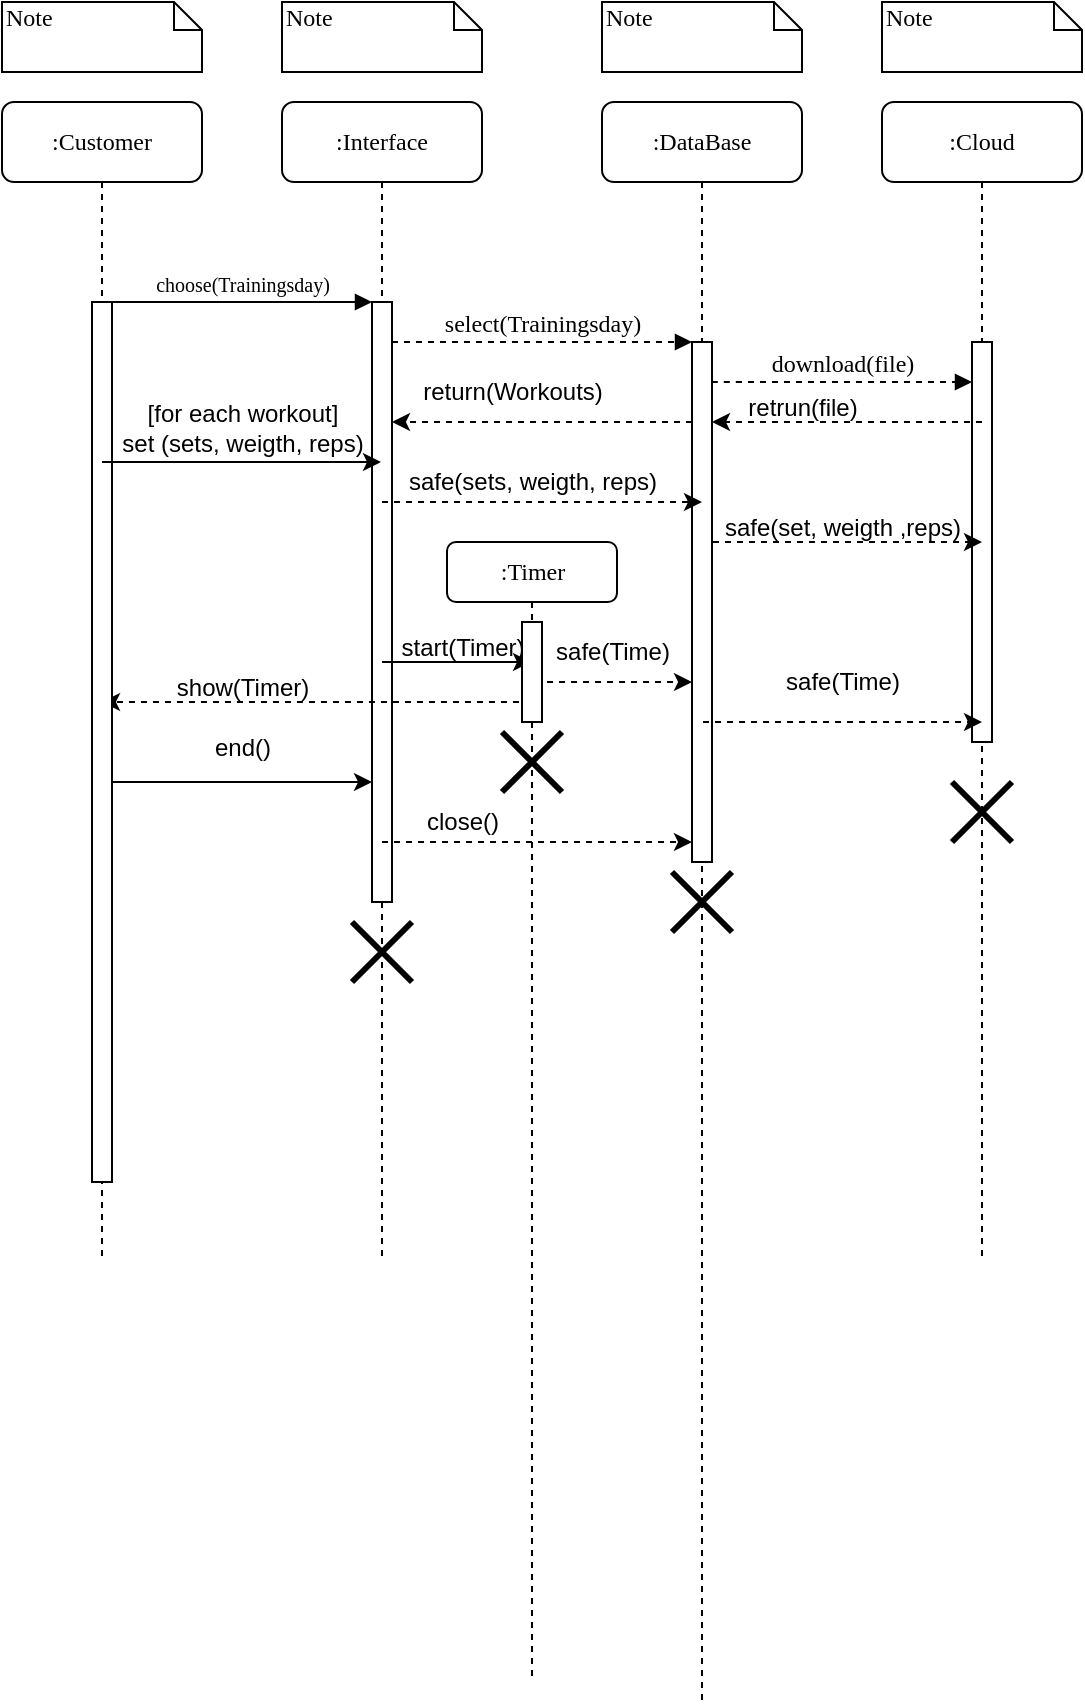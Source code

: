 <mxfile version="24.8.2">
  <diagram name="Page-1" id="13e1069c-82ec-6db2-03f1-153e76fe0fe0">
    <mxGraphModel dx="988" dy="543" grid="1" gridSize="10" guides="1" tooltips="1" connect="1" arrows="1" fold="1" page="1" pageScale="1" pageWidth="1100" pageHeight="850" background="none" math="0" shadow="0">
      <root>
        <mxCell id="0" />
        <mxCell id="1" parent="0" />
        <mxCell id="7baba1c4bc27f4b0-2" value=":Interface" style="shape=umlLifeline;perimeter=lifelinePerimeter;whiteSpace=wrap;html=1;container=1;collapsible=0;recursiveResize=0;outlineConnect=0;rounded=1;shadow=0;comic=0;labelBackgroundColor=none;strokeWidth=1;fontFamily=Verdana;fontSize=12;align=center;" parent="1" vertex="1">
          <mxGeometry x="240" y="80" width="100" height="580" as="geometry" />
        </mxCell>
        <mxCell id="7baba1c4bc27f4b0-10" value="" style="html=1;points=[];perimeter=orthogonalPerimeter;rounded=0;shadow=0;comic=0;labelBackgroundColor=none;strokeWidth=1;fontFamily=Verdana;fontSize=12;align=center;" parent="7baba1c4bc27f4b0-2" vertex="1">
          <mxGeometry x="45" y="100" width="10" height="300" as="geometry" />
        </mxCell>
        <mxCell id="Q_MQMWKgrC2vBzxtV9po-17" value="" style="endArrow=classic;html=1;rounded=0;dashed=1;" edge="1" parent="7baba1c4bc27f4b0-2">
          <mxGeometry width="50" height="50" relative="1" as="geometry">
            <mxPoint x="124.48" y="300" as="sourcePoint" />
            <mxPoint x="-89.996" y="300" as="targetPoint" />
          </mxGeometry>
        </mxCell>
        <mxCell id="Q_MQMWKgrC2vBzxtV9po-23" value="" style="endArrow=classic;html=1;rounded=0;" edge="1" parent="7baba1c4bc27f4b0-2">
          <mxGeometry width="50" height="50" relative="1" as="geometry">
            <mxPoint x="-94.476" y="340.0" as="sourcePoint" />
            <mxPoint x="45" y="340.0" as="targetPoint" />
          </mxGeometry>
        </mxCell>
        <mxCell id="Q_MQMWKgrC2vBzxtV9po-29" value="" style="shape=umlDestroy;whiteSpace=wrap;html=1;strokeWidth=3;targetShapes=umlLifeline;" vertex="1" parent="7baba1c4bc27f4b0-2">
          <mxGeometry x="35" y="410" width="30" height="30" as="geometry" />
        </mxCell>
        <mxCell id="7baba1c4bc27f4b0-3" value=":DataBase" style="shape=umlLifeline;perimeter=lifelinePerimeter;whiteSpace=wrap;html=1;container=1;collapsible=0;recursiveResize=0;outlineConnect=0;rounded=1;shadow=0;comic=0;labelBackgroundColor=none;strokeWidth=1;fontFamily=Verdana;fontSize=12;align=center;" parent="1" vertex="1">
          <mxGeometry x="400" y="80" width="100" height="800" as="geometry" />
        </mxCell>
        <mxCell id="7baba1c4bc27f4b0-13" value="" style="html=1;points=[];perimeter=orthogonalPerimeter;rounded=0;shadow=0;comic=0;labelBackgroundColor=none;strokeWidth=1;fontFamily=Verdana;fontSize=12;align=center;" parent="7baba1c4bc27f4b0-3" vertex="1">
          <mxGeometry x="45" y="120" width="10" height="260" as="geometry" />
        </mxCell>
        <mxCell id="Q_MQMWKgrC2vBzxtV9po-7" value="" style="endArrow=classic;html=1;rounded=0;dashed=1;" edge="1" parent="7baba1c4bc27f4b0-3">
          <mxGeometry width="50" height="50" relative="1" as="geometry">
            <mxPoint x="-110" y="200" as="sourcePoint" />
            <mxPoint x="50" y="200" as="targetPoint" />
          </mxGeometry>
        </mxCell>
        <mxCell id="Q_MQMWKgrC2vBzxtV9po-8" value="safe(sets, weigth, reps)" style="text;html=1;align=center;verticalAlign=middle;resizable=0;points=[];autosize=1;strokeColor=none;fillColor=none;" vertex="1" parent="7baba1c4bc27f4b0-3">
          <mxGeometry x="-110" y="175" width="150" height="30" as="geometry" />
        </mxCell>
        <mxCell id="Q_MQMWKgrC2vBzxtV9po-15" value="" style="endArrow=classic;html=1;rounded=0;" edge="1" parent="7baba1c4bc27f4b0-3" target="Q_MQMWKgrC2vBzxtV9po-11">
          <mxGeometry width="50" height="50" relative="1" as="geometry">
            <mxPoint x="-109.976" y="280" as="sourcePoint" />
            <mxPoint x="40" y="280" as="targetPoint" />
          </mxGeometry>
        </mxCell>
        <mxCell id="Q_MQMWKgrC2vBzxtV9po-19" value="" style="endArrow=classic;html=1;rounded=0;dashed=1;" edge="1" parent="7baba1c4bc27f4b0-3">
          <mxGeometry width="50" height="50" relative="1" as="geometry">
            <mxPoint x="-39.476" y="290" as="sourcePoint" />
            <mxPoint x="45" y="290" as="targetPoint" />
          </mxGeometry>
        </mxCell>
        <mxCell id="Q_MQMWKgrC2vBzxtV9po-20" value="safe(Time)" style="text;html=1;align=center;verticalAlign=middle;resizable=0;points=[];autosize=1;strokeColor=none;fillColor=none;" vertex="1" parent="7baba1c4bc27f4b0-3">
          <mxGeometry x="-35" y="260" width="80" height="30" as="geometry" />
        </mxCell>
        <mxCell id="Q_MQMWKgrC2vBzxtV9po-25" value="" style="endArrow=classic;html=1;rounded=0;dashed=1;" edge="1" parent="7baba1c4bc27f4b0-3">
          <mxGeometry width="50" height="50" relative="1" as="geometry">
            <mxPoint x="-109.996" y="370.0" as="sourcePoint" />
            <mxPoint x="44.98" y="370.0" as="targetPoint" />
          </mxGeometry>
        </mxCell>
        <mxCell id="Q_MQMWKgrC2vBzxtV9po-28" value="" style="shape=umlDestroy;whiteSpace=wrap;html=1;strokeWidth=3;targetShapes=umlLifeline;" vertex="1" parent="7baba1c4bc27f4b0-3">
          <mxGeometry x="35" y="385" width="30" height="30" as="geometry" />
        </mxCell>
        <mxCell id="7baba1c4bc27f4b0-4" value=":Cloud" style="shape=umlLifeline;perimeter=lifelinePerimeter;whiteSpace=wrap;html=1;container=1;collapsible=0;recursiveResize=0;outlineConnect=0;rounded=1;shadow=0;comic=0;labelBackgroundColor=none;strokeWidth=1;fontFamily=Verdana;fontSize=12;align=center;" parent="1" vertex="1">
          <mxGeometry x="540" y="80" width="100" height="580" as="geometry" />
        </mxCell>
        <mxCell id="7baba1c4bc27f4b0-16" value="" style="html=1;points=[];perimeter=orthogonalPerimeter;rounded=0;shadow=0;comic=0;labelBackgroundColor=none;strokeWidth=1;fontFamily=Verdana;fontSize=12;align=center;" parent="7baba1c4bc27f4b0-4" vertex="1">
          <mxGeometry x="45" y="120" width="10" height="200" as="geometry" />
        </mxCell>
        <mxCell id="Q_MQMWKgrC2vBzxtV9po-3" value="" style="endArrow=classic;html=1;rounded=0;dashed=1;" edge="1" parent="7baba1c4bc27f4b0-4">
          <mxGeometry width="50" height="50" relative="1" as="geometry">
            <mxPoint x="50" y="160" as="sourcePoint" />
            <mxPoint x="-85" y="160.0" as="targetPoint" />
          </mxGeometry>
        </mxCell>
        <mxCell id="Q_MQMWKgrC2vBzxtV9po-10" value="safe(set, weigth ,reps)" style="text;html=1;align=center;verticalAlign=middle;resizable=0;points=[];autosize=1;strokeColor=none;fillColor=none;" vertex="1" parent="7baba1c4bc27f4b0-4">
          <mxGeometry x="-90" y="198" width="140" height="30" as="geometry" />
        </mxCell>
        <mxCell id="Q_MQMWKgrC2vBzxtV9po-21" value="" style="endArrow=classic;html=1;rounded=0;dashed=1;" edge="1" parent="7baba1c4bc27f4b0-4">
          <mxGeometry width="50" height="50" relative="1" as="geometry">
            <mxPoint x="-89.476" y="310" as="sourcePoint" />
            <mxPoint x="50" y="310" as="targetPoint" />
          </mxGeometry>
        </mxCell>
        <mxCell id="Q_MQMWKgrC2vBzxtV9po-27" value="" style="shape=umlDestroy;whiteSpace=wrap;html=1;strokeWidth=3;targetShapes=umlLifeline;" vertex="1" parent="7baba1c4bc27f4b0-4">
          <mxGeometry x="35" y="340" width="30" height="30" as="geometry" />
        </mxCell>
        <mxCell id="7baba1c4bc27f4b0-8" value=":Customer" style="shape=umlLifeline;perimeter=lifelinePerimeter;whiteSpace=wrap;html=1;container=1;collapsible=0;recursiveResize=0;outlineConnect=0;rounded=1;shadow=0;comic=0;labelBackgroundColor=none;strokeWidth=1;fontFamily=Verdana;fontSize=12;align=center;" parent="1" vertex="1">
          <mxGeometry x="100" y="80" width="100" height="580" as="geometry" />
        </mxCell>
        <mxCell id="7baba1c4bc27f4b0-9" value="" style="html=1;points=[];perimeter=orthogonalPerimeter;rounded=0;shadow=0;comic=0;labelBackgroundColor=none;strokeWidth=1;fontFamily=Verdana;fontSize=12;align=center;" parent="7baba1c4bc27f4b0-8" vertex="1">
          <mxGeometry x="45" y="100" width="10" height="440" as="geometry" />
        </mxCell>
        <mxCell id="7baba1c4bc27f4b0-17" value="download(file)" style="html=1;verticalAlign=bottom;endArrow=block;labelBackgroundColor=none;fontFamily=Verdana;fontSize=12;edgeStyle=elbowEdgeStyle;elbow=vertical;dashed=1;" parent="1" source="7baba1c4bc27f4b0-13" target="7baba1c4bc27f4b0-16" edge="1">
          <mxGeometry relative="1" as="geometry">
            <mxPoint x="510" y="220" as="sourcePoint" />
            <Array as="points">
              <mxPoint x="460" y="220" />
            </Array>
          </mxGeometry>
        </mxCell>
        <mxCell id="7baba1c4bc27f4b0-11" value="&lt;font style=&quot;font-size: 10px;&quot;&gt;choose(Trainingsday)&lt;/font&gt;" style="html=1;verticalAlign=bottom;endArrow=block;entryX=0;entryY=0;labelBackgroundColor=none;fontFamily=Verdana;fontSize=12;edgeStyle=elbowEdgeStyle;elbow=vertical;" parent="1" source="7baba1c4bc27f4b0-9" target="7baba1c4bc27f4b0-10" edge="1">
          <mxGeometry relative="1" as="geometry">
            <mxPoint x="220" y="190" as="sourcePoint" />
          </mxGeometry>
        </mxCell>
        <mxCell id="7baba1c4bc27f4b0-14" value="select(Trainingsday)" style="html=1;verticalAlign=bottom;endArrow=block;entryX=0;entryY=0;labelBackgroundColor=none;fontFamily=Verdana;fontSize=12;edgeStyle=elbowEdgeStyle;elbow=vertical;dashed=1;" parent="1" source="7baba1c4bc27f4b0-10" target="7baba1c4bc27f4b0-13" edge="1">
          <mxGeometry relative="1" as="geometry">
            <mxPoint x="370" y="200" as="sourcePoint" />
          </mxGeometry>
        </mxCell>
        <mxCell id="7baba1c4bc27f4b0-40" value="Note" style="shape=note;whiteSpace=wrap;html=1;size=14;verticalAlign=top;align=left;spacingTop=-6;rounded=0;shadow=0;comic=0;labelBackgroundColor=none;strokeWidth=1;fontFamily=Verdana;fontSize=12" parent="1" vertex="1">
          <mxGeometry x="100" y="30" width="100" height="35" as="geometry" />
        </mxCell>
        <mxCell id="7baba1c4bc27f4b0-41" value="Note" style="shape=note;whiteSpace=wrap;html=1;size=14;verticalAlign=top;align=left;spacingTop=-6;rounded=0;shadow=0;comic=0;labelBackgroundColor=none;strokeWidth=1;fontFamily=Verdana;fontSize=12" parent="1" vertex="1">
          <mxGeometry x="240" y="30" width="100" height="35" as="geometry" />
        </mxCell>
        <mxCell id="7baba1c4bc27f4b0-42" value="Note" style="shape=note;whiteSpace=wrap;html=1;size=14;verticalAlign=top;align=left;spacingTop=-6;rounded=0;shadow=0;comic=0;labelBackgroundColor=none;strokeWidth=1;fontFamily=Verdana;fontSize=12" parent="1" vertex="1">
          <mxGeometry x="400" y="30" width="100" height="35" as="geometry" />
        </mxCell>
        <mxCell id="7baba1c4bc27f4b0-43" value="Note" style="shape=note;whiteSpace=wrap;html=1;size=14;verticalAlign=top;align=left;spacingTop=-6;rounded=0;shadow=0;comic=0;labelBackgroundColor=none;strokeWidth=1;fontFamily=Verdana;fontSize=12" parent="1" vertex="1">
          <mxGeometry x="540" y="30" width="100" height="35" as="geometry" />
        </mxCell>
        <mxCell id="Q_MQMWKgrC2vBzxtV9po-1" value="" style="endArrow=classic;html=1;rounded=0;dashed=1;" edge="1" parent="1">
          <mxGeometry width="50" height="50" relative="1" as="geometry">
            <mxPoint x="445" y="240.0" as="sourcePoint" />
            <mxPoint x="295" y="240.0" as="targetPoint" />
          </mxGeometry>
        </mxCell>
        <mxCell id="Q_MQMWKgrC2vBzxtV9po-2" value="return(Workouts)" style="text;html=1;align=center;verticalAlign=middle;resizable=0;points=[];autosize=1;strokeColor=none;fillColor=none;" vertex="1" parent="1">
          <mxGeometry x="300" y="210" width="110" height="30" as="geometry" />
        </mxCell>
        <mxCell id="Q_MQMWKgrC2vBzxtV9po-4" value="retrun(file)" style="text;html=1;align=center;verticalAlign=middle;resizable=0;points=[];autosize=1;strokeColor=none;fillColor=none;" vertex="1" parent="1">
          <mxGeometry x="460" y="218" width="80" height="30" as="geometry" />
        </mxCell>
        <mxCell id="Q_MQMWKgrC2vBzxtV9po-5" value="" style="endArrow=classic;html=1;rounded=0;" edge="1" parent="1" target="7baba1c4bc27f4b0-2">
          <mxGeometry width="50" height="50" relative="1" as="geometry">
            <mxPoint x="150" y="260" as="sourcePoint" />
            <mxPoint x="359.98" y="260" as="targetPoint" />
          </mxGeometry>
        </mxCell>
        <mxCell id="Q_MQMWKgrC2vBzxtV9po-6" value="[for each workout]&lt;br&gt;set (sets, weigth, reps)" style="text;html=1;align=center;verticalAlign=middle;resizable=0;points=[];autosize=1;strokeColor=none;fillColor=none;" vertex="1" parent="1">
          <mxGeometry x="150" y="223" width="140" height="40" as="geometry" />
        </mxCell>
        <mxCell id="Q_MQMWKgrC2vBzxtV9po-9" value="" style="endArrow=classic;html=1;rounded=0;dashed=1;" edge="1" parent="1">
          <mxGeometry width="50" height="50" relative="1" as="geometry">
            <mxPoint x="455.5" y="300" as="sourcePoint" />
            <mxPoint x="590" y="300" as="targetPoint" />
          </mxGeometry>
        </mxCell>
        <mxCell id="Q_MQMWKgrC2vBzxtV9po-11" value=":Timer" style="shape=umlLifeline;perimeter=lifelinePerimeter;whiteSpace=wrap;html=1;container=1;collapsible=0;recursiveResize=0;outlineConnect=0;rounded=1;shadow=0;comic=0;labelBackgroundColor=none;strokeWidth=1;fontFamily=Verdana;fontSize=12;align=center;size=30;" vertex="1" parent="1">
          <mxGeometry x="322.5" y="300" width="85" height="570" as="geometry" />
        </mxCell>
        <mxCell id="Q_MQMWKgrC2vBzxtV9po-12" value="" style="html=1;points=[];perimeter=orthogonalPerimeter;rounded=0;shadow=0;comic=0;labelBackgroundColor=none;strokeWidth=1;fontFamily=Verdana;fontSize=12;align=center;" vertex="1" parent="Q_MQMWKgrC2vBzxtV9po-11">
          <mxGeometry x="37.5" y="40" width="10" height="50" as="geometry" />
        </mxCell>
        <mxCell id="Q_MQMWKgrC2vBzxtV9po-26" value="close()" style="text;html=1;align=center;verticalAlign=middle;resizable=0;points=[];autosize=1;strokeColor=none;fillColor=none;" vertex="1" parent="Q_MQMWKgrC2vBzxtV9po-11">
          <mxGeometry x="-22.5" y="125" width="60" height="30" as="geometry" />
        </mxCell>
        <mxCell id="Q_MQMWKgrC2vBzxtV9po-30" value="" style="shape=umlDestroy;whiteSpace=wrap;html=1;strokeWidth=3;targetShapes=umlLifeline;" vertex="1" parent="Q_MQMWKgrC2vBzxtV9po-11">
          <mxGeometry x="27.5" y="95" width="30" height="30" as="geometry" />
        </mxCell>
        <mxCell id="Q_MQMWKgrC2vBzxtV9po-16" value="start(Timer)" style="text;html=1;align=center;verticalAlign=middle;resizable=0;points=[];autosize=1;strokeColor=none;fillColor=none;" vertex="1" parent="1">
          <mxGeometry x="285" y="338" width="90" height="30" as="geometry" />
        </mxCell>
        <mxCell id="Q_MQMWKgrC2vBzxtV9po-18" value="show(Timer)" style="text;html=1;align=center;verticalAlign=middle;resizable=0;points=[];autosize=1;strokeColor=none;fillColor=none;" vertex="1" parent="1">
          <mxGeometry x="175" y="358" width="90" height="30" as="geometry" />
        </mxCell>
        <mxCell id="Q_MQMWKgrC2vBzxtV9po-22" value="safe(Time)" style="text;html=1;align=center;verticalAlign=middle;resizable=0;points=[];autosize=1;strokeColor=none;fillColor=none;" vertex="1" parent="1">
          <mxGeometry x="480" y="355" width="80" height="30" as="geometry" />
        </mxCell>
        <mxCell id="Q_MQMWKgrC2vBzxtV9po-24" value="end()" style="text;html=1;align=center;verticalAlign=middle;resizable=0;points=[];autosize=1;strokeColor=none;fillColor=none;" vertex="1" parent="1">
          <mxGeometry x="195" y="388" width="50" height="30" as="geometry" />
        </mxCell>
      </root>
    </mxGraphModel>
  </diagram>
</mxfile>
